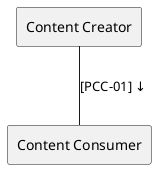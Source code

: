 @startuml
agent "Content Creator" as Client
agent "Content Consumer" as Server
Client -- Server : "[PCC-01] ↓"
@enduml


